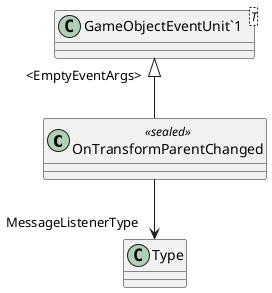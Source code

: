 @startuml
class OnTransformParentChanged <<sealed>> {
}
class "GameObjectEventUnit`1"<T> {
}
"GameObjectEventUnit`1" "<EmptyEventArgs>" <|-- OnTransformParentChanged
OnTransformParentChanged --> "MessageListenerType" Type
@enduml
